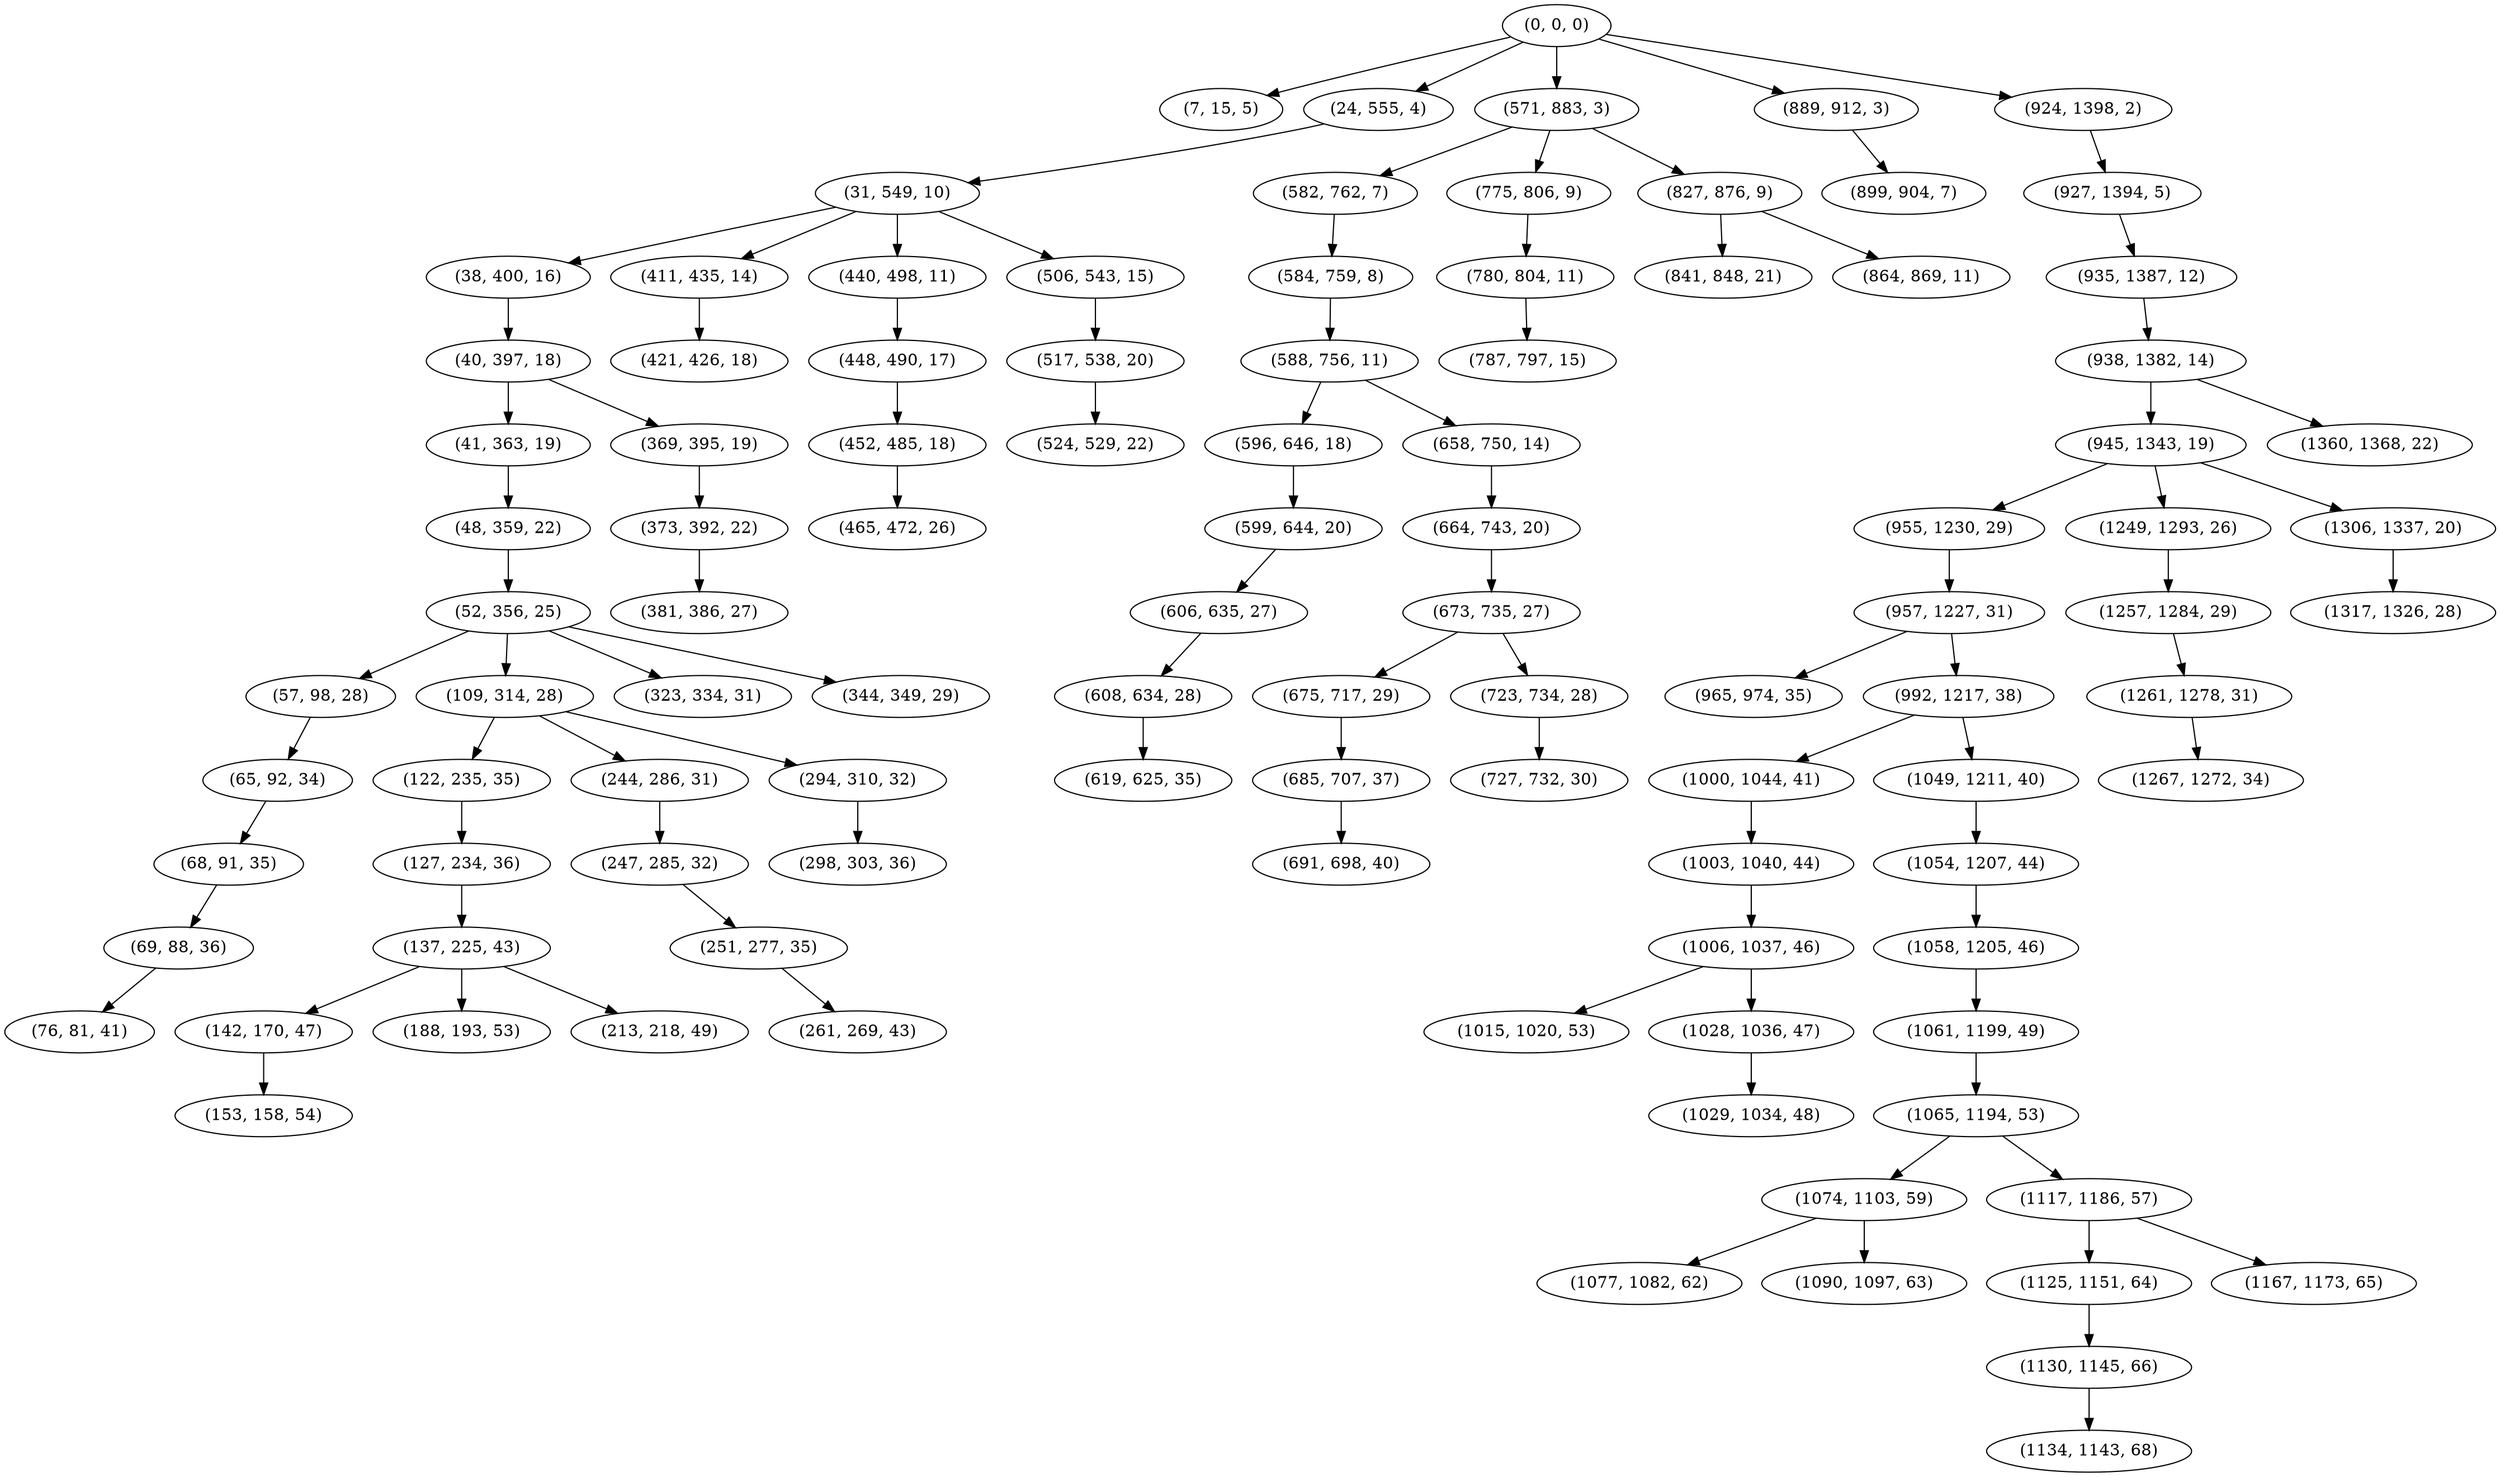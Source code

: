 digraph tree {
    "(0, 0, 0)";
    "(7, 15, 5)";
    "(24, 555, 4)";
    "(31, 549, 10)";
    "(38, 400, 16)";
    "(40, 397, 18)";
    "(41, 363, 19)";
    "(48, 359, 22)";
    "(52, 356, 25)";
    "(57, 98, 28)";
    "(65, 92, 34)";
    "(68, 91, 35)";
    "(69, 88, 36)";
    "(76, 81, 41)";
    "(109, 314, 28)";
    "(122, 235, 35)";
    "(127, 234, 36)";
    "(137, 225, 43)";
    "(142, 170, 47)";
    "(153, 158, 54)";
    "(188, 193, 53)";
    "(213, 218, 49)";
    "(244, 286, 31)";
    "(247, 285, 32)";
    "(251, 277, 35)";
    "(261, 269, 43)";
    "(294, 310, 32)";
    "(298, 303, 36)";
    "(323, 334, 31)";
    "(344, 349, 29)";
    "(369, 395, 19)";
    "(373, 392, 22)";
    "(381, 386, 27)";
    "(411, 435, 14)";
    "(421, 426, 18)";
    "(440, 498, 11)";
    "(448, 490, 17)";
    "(452, 485, 18)";
    "(465, 472, 26)";
    "(506, 543, 15)";
    "(517, 538, 20)";
    "(524, 529, 22)";
    "(571, 883, 3)";
    "(582, 762, 7)";
    "(584, 759, 8)";
    "(588, 756, 11)";
    "(596, 646, 18)";
    "(599, 644, 20)";
    "(606, 635, 27)";
    "(608, 634, 28)";
    "(619, 625, 35)";
    "(658, 750, 14)";
    "(664, 743, 20)";
    "(673, 735, 27)";
    "(675, 717, 29)";
    "(685, 707, 37)";
    "(691, 698, 40)";
    "(723, 734, 28)";
    "(727, 732, 30)";
    "(775, 806, 9)";
    "(780, 804, 11)";
    "(787, 797, 15)";
    "(827, 876, 9)";
    "(841, 848, 21)";
    "(864, 869, 11)";
    "(889, 912, 3)";
    "(899, 904, 7)";
    "(924, 1398, 2)";
    "(927, 1394, 5)";
    "(935, 1387, 12)";
    "(938, 1382, 14)";
    "(945, 1343, 19)";
    "(955, 1230, 29)";
    "(957, 1227, 31)";
    "(965, 974, 35)";
    "(992, 1217, 38)";
    "(1000, 1044, 41)";
    "(1003, 1040, 44)";
    "(1006, 1037, 46)";
    "(1015, 1020, 53)";
    "(1028, 1036, 47)";
    "(1029, 1034, 48)";
    "(1049, 1211, 40)";
    "(1054, 1207, 44)";
    "(1058, 1205, 46)";
    "(1061, 1199, 49)";
    "(1065, 1194, 53)";
    "(1074, 1103, 59)";
    "(1077, 1082, 62)";
    "(1090, 1097, 63)";
    "(1117, 1186, 57)";
    "(1125, 1151, 64)";
    "(1130, 1145, 66)";
    "(1134, 1143, 68)";
    "(1167, 1173, 65)";
    "(1249, 1293, 26)";
    "(1257, 1284, 29)";
    "(1261, 1278, 31)";
    "(1267, 1272, 34)";
    "(1306, 1337, 20)";
    "(1317, 1326, 28)";
    "(1360, 1368, 22)";
    "(0, 0, 0)" -> "(7, 15, 5)";
    "(0, 0, 0)" -> "(24, 555, 4)";
    "(0, 0, 0)" -> "(571, 883, 3)";
    "(0, 0, 0)" -> "(889, 912, 3)";
    "(0, 0, 0)" -> "(924, 1398, 2)";
    "(24, 555, 4)" -> "(31, 549, 10)";
    "(31, 549, 10)" -> "(38, 400, 16)";
    "(31, 549, 10)" -> "(411, 435, 14)";
    "(31, 549, 10)" -> "(440, 498, 11)";
    "(31, 549, 10)" -> "(506, 543, 15)";
    "(38, 400, 16)" -> "(40, 397, 18)";
    "(40, 397, 18)" -> "(41, 363, 19)";
    "(40, 397, 18)" -> "(369, 395, 19)";
    "(41, 363, 19)" -> "(48, 359, 22)";
    "(48, 359, 22)" -> "(52, 356, 25)";
    "(52, 356, 25)" -> "(57, 98, 28)";
    "(52, 356, 25)" -> "(109, 314, 28)";
    "(52, 356, 25)" -> "(323, 334, 31)";
    "(52, 356, 25)" -> "(344, 349, 29)";
    "(57, 98, 28)" -> "(65, 92, 34)";
    "(65, 92, 34)" -> "(68, 91, 35)";
    "(68, 91, 35)" -> "(69, 88, 36)";
    "(69, 88, 36)" -> "(76, 81, 41)";
    "(109, 314, 28)" -> "(122, 235, 35)";
    "(109, 314, 28)" -> "(244, 286, 31)";
    "(109, 314, 28)" -> "(294, 310, 32)";
    "(122, 235, 35)" -> "(127, 234, 36)";
    "(127, 234, 36)" -> "(137, 225, 43)";
    "(137, 225, 43)" -> "(142, 170, 47)";
    "(137, 225, 43)" -> "(188, 193, 53)";
    "(137, 225, 43)" -> "(213, 218, 49)";
    "(142, 170, 47)" -> "(153, 158, 54)";
    "(244, 286, 31)" -> "(247, 285, 32)";
    "(247, 285, 32)" -> "(251, 277, 35)";
    "(251, 277, 35)" -> "(261, 269, 43)";
    "(294, 310, 32)" -> "(298, 303, 36)";
    "(369, 395, 19)" -> "(373, 392, 22)";
    "(373, 392, 22)" -> "(381, 386, 27)";
    "(411, 435, 14)" -> "(421, 426, 18)";
    "(440, 498, 11)" -> "(448, 490, 17)";
    "(448, 490, 17)" -> "(452, 485, 18)";
    "(452, 485, 18)" -> "(465, 472, 26)";
    "(506, 543, 15)" -> "(517, 538, 20)";
    "(517, 538, 20)" -> "(524, 529, 22)";
    "(571, 883, 3)" -> "(582, 762, 7)";
    "(571, 883, 3)" -> "(775, 806, 9)";
    "(571, 883, 3)" -> "(827, 876, 9)";
    "(582, 762, 7)" -> "(584, 759, 8)";
    "(584, 759, 8)" -> "(588, 756, 11)";
    "(588, 756, 11)" -> "(596, 646, 18)";
    "(588, 756, 11)" -> "(658, 750, 14)";
    "(596, 646, 18)" -> "(599, 644, 20)";
    "(599, 644, 20)" -> "(606, 635, 27)";
    "(606, 635, 27)" -> "(608, 634, 28)";
    "(608, 634, 28)" -> "(619, 625, 35)";
    "(658, 750, 14)" -> "(664, 743, 20)";
    "(664, 743, 20)" -> "(673, 735, 27)";
    "(673, 735, 27)" -> "(675, 717, 29)";
    "(673, 735, 27)" -> "(723, 734, 28)";
    "(675, 717, 29)" -> "(685, 707, 37)";
    "(685, 707, 37)" -> "(691, 698, 40)";
    "(723, 734, 28)" -> "(727, 732, 30)";
    "(775, 806, 9)" -> "(780, 804, 11)";
    "(780, 804, 11)" -> "(787, 797, 15)";
    "(827, 876, 9)" -> "(841, 848, 21)";
    "(827, 876, 9)" -> "(864, 869, 11)";
    "(889, 912, 3)" -> "(899, 904, 7)";
    "(924, 1398, 2)" -> "(927, 1394, 5)";
    "(927, 1394, 5)" -> "(935, 1387, 12)";
    "(935, 1387, 12)" -> "(938, 1382, 14)";
    "(938, 1382, 14)" -> "(945, 1343, 19)";
    "(938, 1382, 14)" -> "(1360, 1368, 22)";
    "(945, 1343, 19)" -> "(955, 1230, 29)";
    "(945, 1343, 19)" -> "(1249, 1293, 26)";
    "(945, 1343, 19)" -> "(1306, 1337, 20)";
    "(955, 1230, 29)" -> "(957, 1227, 31)";
    "(957, 1227, 31)" -> "(965, 974, 35)";
    "(957, 1227, 31)" -> "(992, 1217, 38)";
    "(992, 1217, 38)" -> "(1000, 1044, 41)";
    "(992, 1217, 38)" -> "(1049, 1211, 40)";
    "(1000, 1044, 41)" -> "(1003, 1040, 44)";
    "(1003, 1040, 44)" -> "(1006, 1037, 46)";
    "(1006, 1037, 46)" -> "(1015, 1020, 53)";
    "(1006, 1037, 46)" -> "(1028, 1036, 47)";
    "(1028, 1036, 47)" -> "(1029, 1034, 48)";
    "(1049, 1211, 40)" -> "(1054, 1207, 44)";
    "(1054, 1207, 44)" -> "(1058, 1205, 46)";
    "(1058, 1205, 46)" -> "(1061, 1199, 49)";
    "(1061, 1199, 49)" -> "(1065, 1194, 53)";
    "(1065, 1194, 53)" -> "(1074, 1103, 59)";
    "(1065, 1194, 53)" -> "(1117, 1186, 57)";
    "(1074, 1103, 59)" -> "(1077, 1082, 62)";
    "(1074, 1103, 59)" -> "(1090, 1097, 63)";
    "(1117, 1186, 57)" -> "(1125, 1151, 64)";
    "(1117, 1186, 57)" -> "(1167, 1173, 65)";
    "(1125, 1151, 64)" -> "(1130, 1145, 66)";
    "(1130, 1145, 66)" -> "(1134, 1143, 68)";
    "(1249, 1293, 26)" -> "(1257, 1284, 29)";
    "(1257, 1284, 29)" -> "(1261, 1278, 31)";
    "(1261, 1278, 31)" -> "(1267, 1272, 34)";
    "(1306, 1337, 20)" -> "(1317, 1326, 28)";
}
